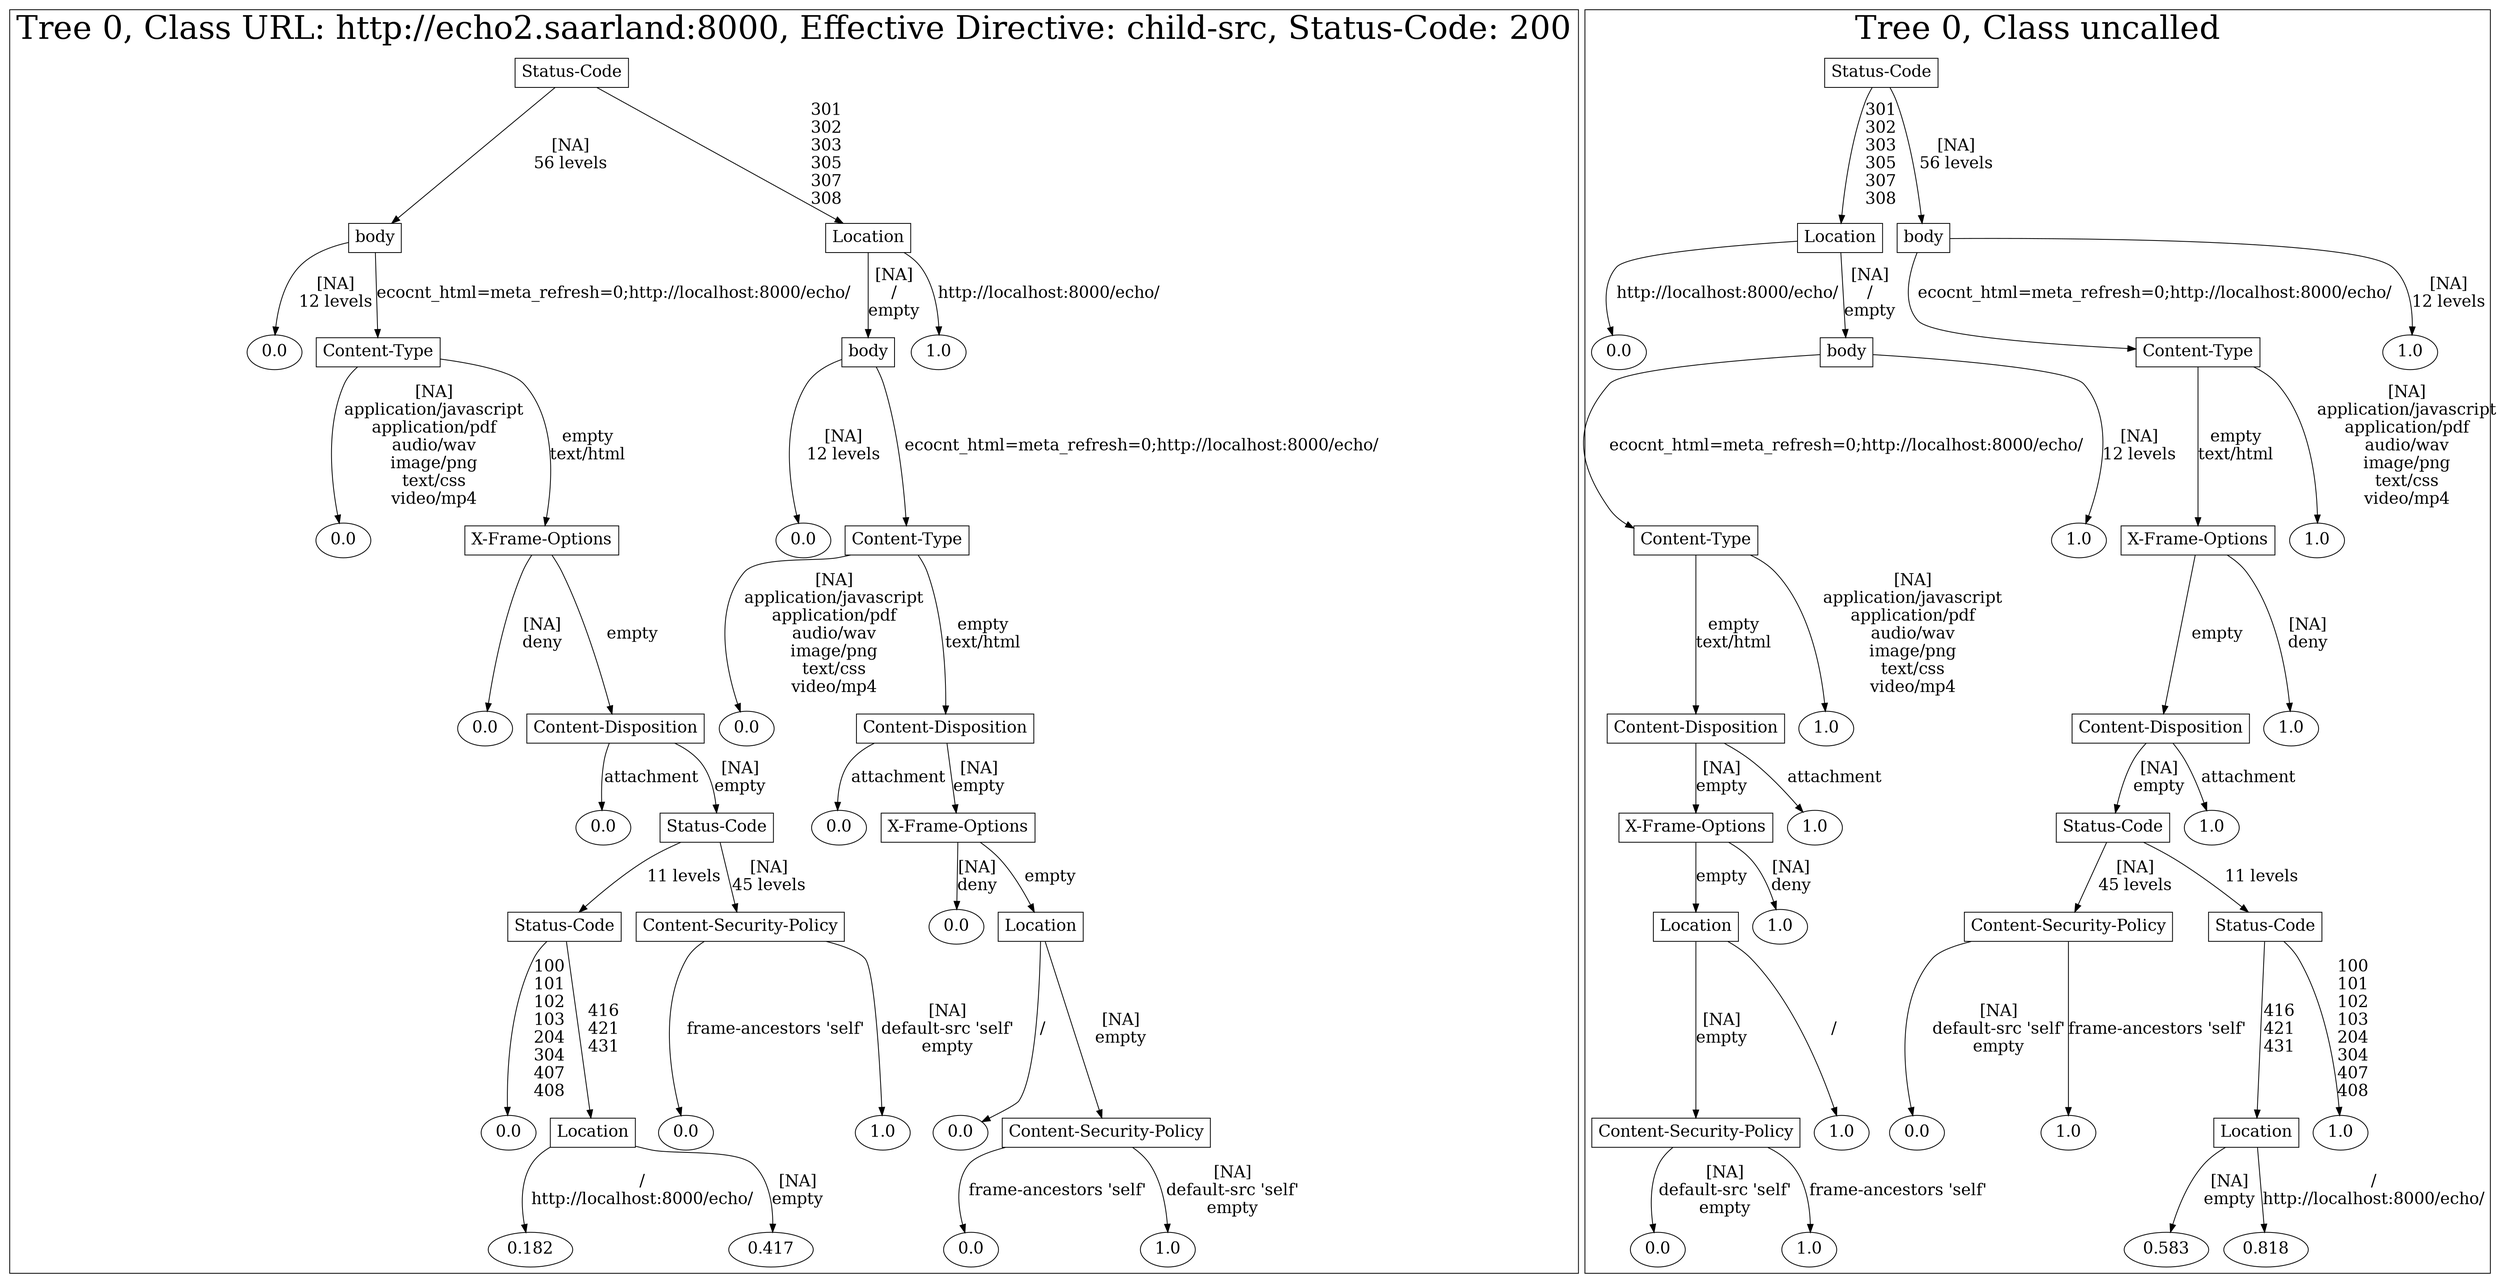 /*
Generated by:
    http://https://github.com/h2oai/h2o-3/tree/master/h2o-genmodel/src/main/java/hex/genmodel/tools/PrintMojo.java
*/

/*
On a mac:

$ brew install graphviz
$ dot -Tpng file.gv -o file.png
$ open file.png
*/

digraph G {

subgraph cluster_0 {
/* Nodes */

/* Level 0 */
{
"SG_0_Node_0" [shape=box, fontsize=20, label="Status-Code"]
}

/* Level 1 */
{
"SG_0_Node_1" [shape=box, fontsize=20, label="body"]
"SG_0_Node_2" [shape=box, fontsize=20, label="Location"]
}

/* Level 2 */
{
"SG_0_Node_18" [fontsize=20, label="0.0"]
"SG_0_Node_3" [shape=box, fontsize=20, label="Content-Type"]
"SG_0_Node_4" [shape=box, fontsize=20, label="body"]
"SG_0_Node_19" [fontsize=20, label="1.0"]
}

/* Level 3 */
{
"SG_0_Node_20" [fontsize=20, label="0.0"]
"SG_0_Node_5" [shape=box, fontsize=20, label="X-Frame-Options"]
"SG_0_Node_21" [fontsize=20, label="0.0"]
"SG_0_Node_6" [shape=box, fontsize=20, label="Content-Type"]
}

/* Level 4 */
{
"SG_0_Node_22" [fontsize=20, label="0.0"]
"SG_0_Node_7" [shape=box, fontsize=20, label="Content-Disposition"]
"SG_0_Node_23" [fontsize=20, label="0.0"]
"SG_0_Node_8" [shape=box, fontsize=20, label="Content-Disposition"]
}

/* Level 5 */
{
"SG_0_Node_24" [fontsize=20, label="0.0"]
"SG_0_Node_9" [shape=box, fontsize=20, label="Status-Code"]
"SG_0_Node_25" [fontsize=20, label="0.0"]
"SG_0_Node_10" [shape=box, fontsize=20, label="X-Frame-Options"]
}

/* Level 6 */
{
"SG_0_Node_11" [shape=box, fontsize=20, label="Status-Code"]
"SG_0_Node_12" [shape=box, fontsize=20, label="Content-Security-Policy"]
"SG_0_Node_26" [fontsize=20, label="0.0"]
"SG_0_Node_13" [shape=box, fontsize=20, label="Location"]
}

/* Level 7 */
{
"SG_0_Node_27" [fontsize=20, label="0.0"]
"SG_0_Node_14" [shape=box, fontsize=20, label="Location"]
"SG_0_Node_28" [fontsize=20, label="0.0"]
"SG_0_Node_29" [fontsize=20, label="1.0"]
"SG_0_Node_30" [fontsize=20, label="0.0"]
"SG_0_Node_15" [shape=box, fontsize=20, label="Content-Security-Policy"]
}

/* Level 8 */
{
"SG_0_Node_31" [fontsize=20, label="0.182"]
"SG_0_Node_32" [fontsize=20, label="0.417"]
"SG_0_Node_33" [fontsize=20, label="0.0"]
"SG_0_Node_34" [fontsize=20, label="1.0"]
}

/* Edges */
"SG_0_Node_0" -> "SG_0_Node_1" [fontsize=20, label="[NA]
56 levels
"]
"SG_0_Node_0" -> "SG_0_Node_2" [fontsize=20, label="301
302
303
305
307
308
"]
"SG_0_Node_2" -> "SG_0_Node_4" [fontsize=20, label="[NA]
/
empty
"]
"SG_0_Node_2" -> "SG_0_Node_19" [fontsize=20, label="http://localhost:8000/echo/
"]
"SG_0_Node_4" -> "SG_0_Node_21" [fontsize=20, label="[NA]
12 levels
"]
"SG_0_Node_4" -> "SG_0_Node_6" [fontsize=20, label="ecocnt_html=meta_refresh=0;http://localhost:8000/echo/
"]
"SG_0_Node_6" -> "SG_0_Node_23" [fontsize=20, label="[NA]
application/javascript
application/pdf
audio/wav
image/png
text/css
video/mp4
"]
"SG_0_Node_6" -> "SG_0_Node_8" [fontsize=20, label="empty
text/html
"]
"SG_0_Node_8" -> "SG_0_Node_25" [fontsize=20, label="attachment
"]
"SG_0_Node_8" -> "SG_0_Node_10" [fontsize=20, label="[NA]
empty
"]
"SG_0_Node_10" -> "SG_0_Node_26" [fontsize=20, label="[NA]
deny
"]
"SG_0_Node_10" -> "SG_0_Node_13" [fontsize=20, label="empty
"]
"SG_0_Node_13" -> "SG_0_Node_30" [fontsize=20, label="/
"]
"SG_0_Node_13" -> "SG_0_Node_15" [fontsize=20, label="[NA]
empty
"]
"SG_0_Node_15" -> "SG_0_Node_33" [fontsize=20, label="frame-ancestors 'self'
"]
"SG_0_Node_15" -> "SG_0_Node_34" [fontsize=20, label="[NA]
default-src 'self'
empty
"]
"SG_0_Node_1" -> "SG_0_Node_18" [fontsize=20, label="[NA]
12 levels
"]
"SG_0_Node_1" -> "SG_0_Node_3" [fontsize=20, label="ecocnt_html=meta_refresh=0;http://localhost:8000/echo/
"]
"SG_0_Node_3" -> "SG_0_Node_20" [fontsize=20, label="[NA]
application/javascript
application/pdf
audio/wav
image/png
text/css
video/mp4
"]
"SG_0_Node_3" -> "SG_0_Node_5" [fontsize=20, label="empty
text/html
"]
"SG_0_Node_5" -> "SG_0_Node_22" [fontsize=20, label="[NA]
deny
"]
"SG_0_Node_5" -> "SG_0_Node_7" [fontsize=20, label="empty
"]
"SG_0_Node_7" -> "SG_0_Node_24" [fontsize=20, label="attachment
"]
"SG_0_Node_7" -> "SG_0_Node_9" [fontsize=20, label="[NA]
empty
"]
"SG_0_Node_9" -> "SG_0_Node_11" [fontsize=20, label="11 levels
"]
"SG_0_Node_9" -> "SG_0_Node_12" [fontsize=20, label="[NA]
45 levels
"]
"SG_0_Node_12" -> "SG_0_Node_28" [fontsize=20, label="frame-ancestors 'self'
"]
"SG_0_Node_12" -> "SG_0_Node_29" [fontsize=20, label="[NA]
default-src 'self'
empty
"]
"SG_0_Node_11" -> "SG_0_Node_27" [fontsize=20, label="100
101
102
103
204
304
407
408
"]
"SG_0_Node_11" -> "SG_0_Node_14" [fontsize=20, label="416
421
431
"]
"SG_0_Node_14" -> "SG_0_Node_31" [fontsize=20, label="/
http://localhost:8000/echo/
"]
"SG_0_Node_14" -> "SG_0_Node_32" [fontsize=20, label="[NA]
empty
"]

fontsize=40
label="Tree 0, Class URL: http://echo2.saarland:8000, Effective Directive: child-src, Status-Code: 200"
}

subgraph cluster_1 {
/* Nodes */

/* Level 0 */
{
"SG_1_Node_0" [shape=box, fontsize=20, label="Status-Code"]
}

/* Level 1 */
{
"SG_1_Node_1" [shape=box, fontsize=20, label="Location"]
"SG_1_Node_2" [shape=box, fontsize=20, label="body"]
}

/* Level 2 */
{
"SG_1_Node_18" [fontsize=20, label="0.0"]
"SG_1_Node_3" [shape=box, fontsize=20, label="body"]
"SG_1_Node_4" [shape=box, fontsize=20, label="Content-Type"]
"SG_1_Node_19" [fontsize=20, label="1.0"]
}

/* Level 3 */
{
"SG_1_Node_5" [shape=box, fontsize=20, label="Content-Type"]
"SG_1_Node_20" [fontsize=20, label="1.0"]
"SG_1_Node_6" [shape=box, fontsize=20, label="X-Frame-Options"]
"SG_1_Node_21" [fontsize=20, label="1.0"]
}

/* Level 4 */
{
"SG_1_Node_7" [shape=box, fontsize=20, label="Content-Disposition"]
"SG_1_Node_22" [fontsize=20, label="1.0"]
"SG_1_Node_8" [shape=box, fontsize=20, label="Content-Disposition"]
"SG_1_Node_23" [fontsize=20, label="1.0"]
}

/* Level 5 */
{
"SG_1_Node_9" [shape=box, fontsize=20, label="X-Frame-Options"]
"SG_1_Node_24" [fontsize=20, label="1.0"]
"SG_1_Node_10" [shape=box, fontsize=20, label="Status-Code"]
"SG_1_Node_25" [fontsize=20, label="1.0"]
}

/* Level 6 */
{
"SG_1_Node_11" [shape=box, fontsize=20, label="Location"]
"SG_1_Node_26" [fontsize=20, label="1.0"]
"SG_1_Node_12" [shape=box, fontsize=20, label="Content-Security-Policy"]
"SG_1_Node_13" [shape=box, fontsize=20, label="Status-Code"]
}

/* Level 7 */
{
"SG_1_Node_14" [shape=box, fontsize=20, label="Content-Security-Policy"]
"SG_1_Node_27" [fontsize=20, label="1.0"]
"SG_1_Node_28" [fontsize=20, label="0.0"]
"SG_1_Node_29" [fontsize=20, label="1.0"]
"SG_1_Node_15" [shape=box, fontsize=20, label="Location"]
"SG_1_Node_30" [fontsize=20, label="1.0"]
}

/* Level 8 */
{
"SG_1_Node_31" [fontsize=20, label="0.0"]
"SG_1_Node_32" [fontsize=20, label="1.0"]
"SG_1_Node_33" [fontsize=20, label="0.583"]
"SG_1_Node_34" [fontsize=20, label="0.818"]
}

/* Edges */
"SG_1_Node_0" -> "SG_1_Node_1" [fontsize=20, label="301
302
303
305
307
308
"]
"SG_1_Node_0" -> "SG_1_Node_2" [fontsize=20, label="[NA]
56 levels
"]
"SG_1_Node_2" -> "SG_1_Node_4" [fontsize=20, label="ecocnt_html=meta_refresh=0;http://localhost:8000/echo/
"]
"SG_1_Node_2" -> "SG_1_Node_19" [fontsize=20, label="[NA]
12 levels
"]
"SG_1_Node_4" -> "SG_1_Node_6" [fontsize=20, label="empty
text/html
"]
"SG_1_Node_4" -> "SG_1_Node_21" [fontsize=20, label="[NA]
application/javascript
application/pdf
audio/wav
image/png
text/css
video/mp4
"]
"SG_1_Node_6" -> "SG_1_Node_8" [fontsize=20, label="empty
"]
"SG_1_Node_6" -> "SG_1_Node_23" [fontsize=20, label="[NA]
deny
"]
"SG_1_Node_8" -> "SG_1_Node_10" [fontsize=20, label="[NA]
empty
"]
"SG_1_Node_8" -> "SG_1_Node_25" [fontsize=20, label="attachment
"]
"SG_1_Node_10" -> "SG_1_Node_12" [fontsize=20, label="[NA]
45 levels
"]
"SG_1_Node_10" -> "SG_1_Node_13" [fontsize=20, label="11 levels
"]
"SG_1_Node_13" -> "SG_1_Node_15" [fontsize=20, label="416
421
431
"]
"SG_1_Node_13" -> "SG_1_Node_30" [fontsize=20, label="100
101
102
103
204
304
407
408
"]
"SG_1_Node_15" -> "SG_1_Node_33" [fontsize=20, label="[NA]
empty
"]
"SG_1_Node_15" -> "SG_1_Node_34" [fontsize=20, label="/
http://localhost:8000/echo/
"]
"SG_1_Node_12" -> "SG_1_Node_28" [fontsize=20, label="[NA]
default-src 'self'
empty
"]
"SG_1_Node_12" -> "SG_1_Node_29" [fontsize=20, label="frame-ancestors 'self'
"]
"SG_1_Node_1" -> "SG_1_Node_18" [fontsize=20, label="http://localhost:8000/echo/
"]
"SG_1_Node_1" -> "SG_1_Node_3" [fontsize=20, label="[NA]
/
empty
"]
"SG_1_Node_3" -> "SG_1_Node_5" [fontsize=20, label="ecocnt_html=meta_refresh=0;http://localhost:8000/echo/
"]
"SG_1_Node_3" -> "SG_1_Node_20" [fontsize=20, label="[NA]
12 levels
"]
"SG_1_Node_5" -> "SG_1_Node_7" [fontsize=20, label="empty
text/html
"]
"SG_1_Node_5" -> "SG_1_Node_22" [fontsize=20, label="[NA]
application/javascript
application/pdf
audio/wav
image/png
text/css
video/mp4
"]
"SG_1_Node_7" -> "SG_1_Node_9" [fontsize=20, label="[NA]
empty
"]
"SG_1_Node_7" -> "SG_1_Node_24" [fontsize=20, label="attachment
"]
"SG_1_Node_9" -> "SG_1_Node_11" [fontsize=20, label="empty
"]
"SG_1_Node_9" -> "SG_1_Node_26" [fontsize=20, label="[NA]
deny
"]
"SG_1_Node_11" -> "SG_1_Node_14" [fontsize=20, label="[NA]
empty
"]
"SG_1_Node_11" -> "SG_1_Node_27" [fontsize=20, label="/
"]
"SG_1_Node_14" -> "SG_1_Node_31" [fontsize=20, label="[NA]
default-src 'self'
empty
"]
"SG_1_Node_14" -> "SG_1_Node_32" [fontsize=20, label="frame-ancestors 'self'
"]

fontsize=40
label="Tree 0, Class uncalled"
}

}


